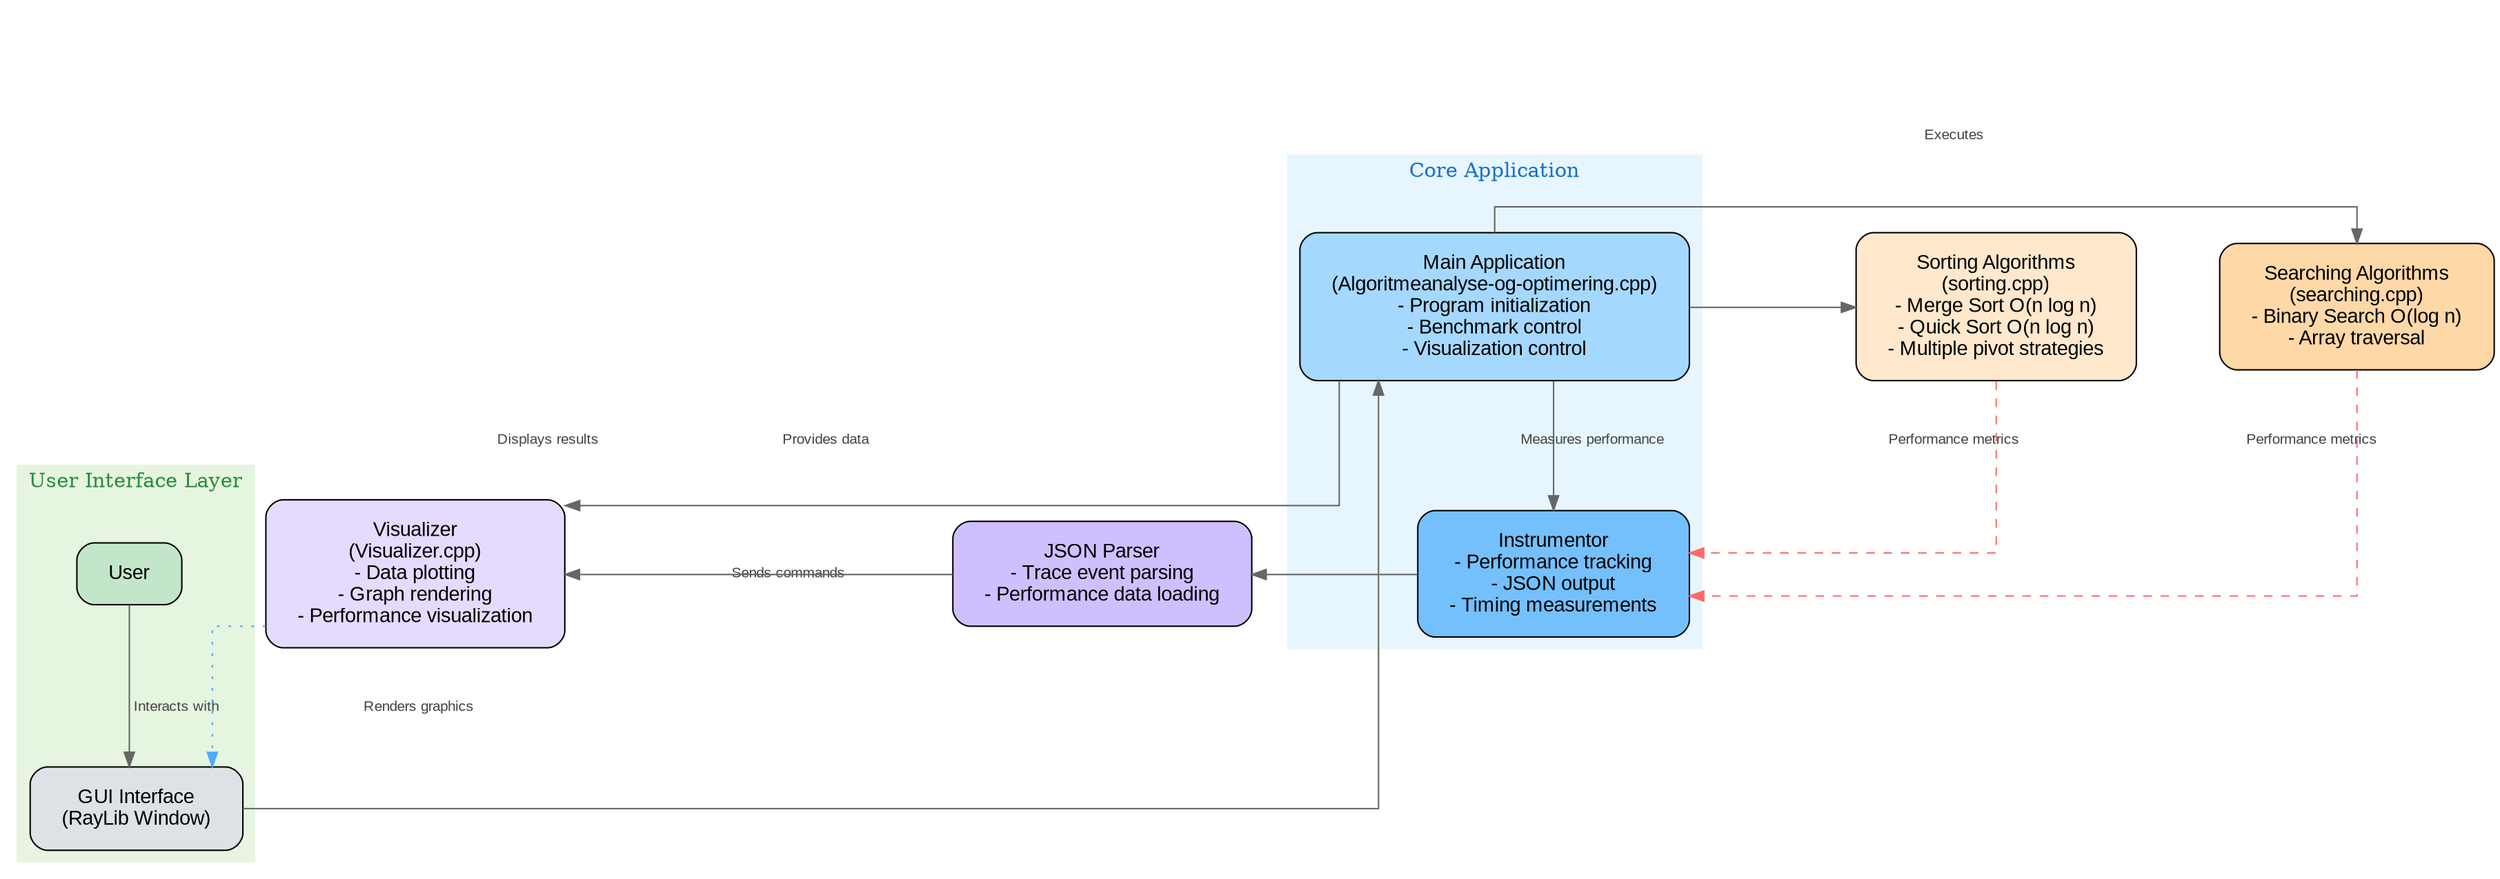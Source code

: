 digraph ProgramFlow {
    // Global settings
    rankdir=TB;
    splines=ortho;
    nodesep=0.8;
    ranksep=1.0;
    
    // Default styles
    node [
        shape=rect,
        style="rounded,filled",
        fontname="Arial",
        margin="0.3,0.2"
    ]
    edge [
        fontname="Arial",
        fontsize=10,
        color="#666666",
        fontcolor="#444444"
    ]

    // User interaction layer
    subgraph cluster_user {
        label="User Interface Layer";
        style=filled;
        color="#e5f5e0";
        fontcolor="#2b8a3e";
        
        user [
            label="User",
            shape=actor,
            fillcolor="#c3e6cb"
        ];
        gui [
            label="GUI Interface\n(RayLib Window)",
            fillcolor="#dee2e6"
        ];
    }

    // Application core
    subgraph cluster_core {
        label="Core Application";
        style=filled;
        color="#e7f5ff";
        fontcolor="#1971c2";
        
        main [
            label="Main Application\n(Algoritmeanalyse-og-optimering.cpp)\n- Program initialization\n- Benchmark control\n- Visualization control",
            fillcolor="#a5d8ff"
        ];
        
        instrumentor [
            label="Instrumentor\n- Performance tracking\n- JSON output\n- Timing measurements",
            fillcolor="#74c0fc"
        ];
    }

    // Algorithm implementations
    subgraph cluster_algorithms {
        label="Algorithm Implementations";
        style=filled;
        color="#fff4e6";
        fontcolor="#e67700";
        
        sorting [
            label="Sorting Algorithms\n(sorting.cpp)\n- Merge Sort O(n log n)\n- Quick Sort O(n log n)\n- Multiple pivot strategies",
            fillcolor="#ffe8cc"
        ];
        
        searching [
            label="Searching Algorithms\n(searching.cpp)\n- Binary Search O(log n)\n- Array traversal",
            fillcolor="#ffd8a8"
        ];
    }

    // Visualization components
    subgraph cluster_visualization {
        label="Visualization System";
        style=filled;
        color="#f3f0ff";
        fontcolor="#6741d9";
        
        visualizer [
            label="Visualizer\n(Visualizer.cpp)\n- Data plotting\n- Graph rendering\n- Performance visualization",
            fillcolor="#e5dbff"
        ];
        
        json_parser [
            label="JSON Parser\n- Trace event parsing\n- Performance data loading",
            fillcolor="#d0bfff"
        ];
    }

    // Relationships
    user -> gui [label="Interacts with"];
    gui -> main [label="Sends commands"];
    
    main -> instrumentor [label="Measures performance"];
    main -> sorting [label="Executes"];
    main -> searching [label="Executes"];
    main -> visualizer [label="Displays results"];
    
    instrumentor -> json_parser [label="Outputs data"];
    json_parser -> visualizer [label="Provides data"];
    
    {rank=same; sorting searching}
    {rank=same; visualizer json_parser}
    
    // Performance flow
    edge [color="#ff6b6b", style=dashed]
    sorting -> instrumentor [label="Performance metrics"];
    searching -> instrumentor [label="Performance metrics"];
    
    // Data flow
    edge [color="#4dabf7", style=dotted]
    visualizer -> gui [label="Renders graphics"];
}